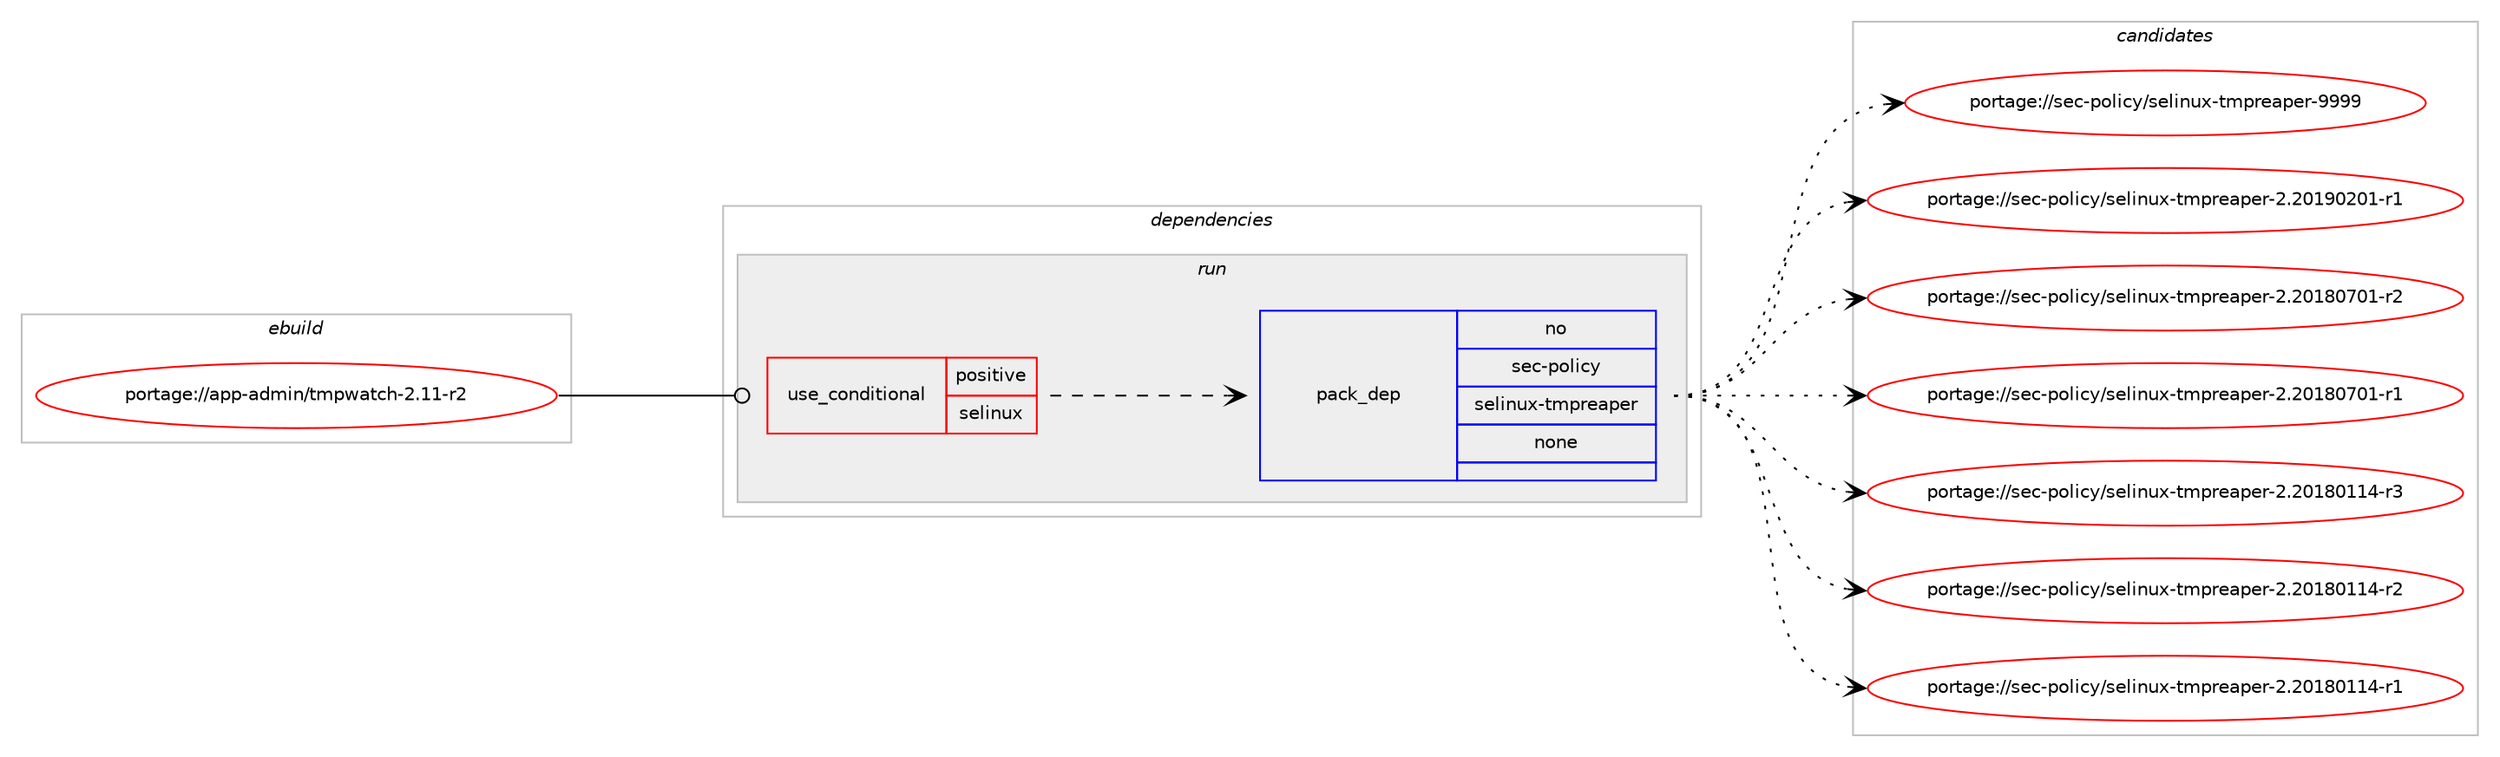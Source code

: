 digraph prolog {

# *************
# Graph options
# *************

newrank=true;
concentrate=true;
compound=true;
graph [rankdir=LR,fontname=Helvetica,fontsize=10,ranksep=1.5];#, ranksep=2.5, nodesep=0.2];
edge  [arrowhead=vee];
node  [fontname=Helvetica,fontsize=10];

# **********
# The ebuild
# **********

subgraph cluster_leftcol {
color=gray;
label=<<i>ebuild</i>>;
id [label="portage://app-admin/tmpwatch-2.11-r2", color=red, width=4, href="../app-admin/tmpwatch-2.11-r2.svg"];
}

# ****************
# The dependencies
# ****************

subgraph cluster_midcol {
color=gray;
label=<<i>dependencies</i>>;
subgraph cluster_compile {
fillcolor="#eeeeee";
style=filled;
label=<<i>compile</i>>;
}
subgraph cluster_compileandrun {
fillcolor="#eeeeee";
style=filled;
label=<<i>compile and run</i>>;
}
subgraph cluster_run {
fillcolor="#eeeeee";
style=filled;
label=<<i>run</i>>;
subgraph cond153593 {
dependency650474 [label=<<TABLE BORDER="0" CELLBORDER="1" CELLSPACING="0" CELLPADDING="4"><TR><TD ROWSPAN="3" CELLPADDING="10">use_conditional</TD></TR><TR><TD>positive</TD></TR><TR><TD>selinux</TD></TR></TABLE>>, shape=none, color=red];
subgraph pack488198 {
dependency650475 [label=<<TABLE BORDER="0" CELLBORDER="1" CELLSPACING="0" CELLPADDING="4" WIDTH="220"><TR><TD ROWSPAN="6" CELLPADDING="30">pack_dep</TD></TR><TR><TD WIDTH="110">no</TD></TR><TR><TD>sec-policy</TD></TR><TR><TD>selinux-tmpreaper</TD></TR><TR><TD>none</TD></TR><TR><TD></TD></TR></TABLE>>, shape=none, color=blue];
}
dependency650474:e -> dependency650475:w [weight=20,style="dashed",arrowhead="vee"];
}
id:e -> dependency650474:w [weight=20,style="solid",arrowhead="odot"];
}
}

# **************
# The candidates
# **************

subgraph cluster_choices {
rank=same;
color=gray;
label=<<i>candidates</i>>;

subgraph choice488198 {
color=black;
nodesep=1;
choice1151019945112111108105991214711510110810511011712045116109112114101971121011144557575757 [label="portage://sec-policy/selinux-tmpreaper-9999", color=red, width=4,href="../sec-policy/selinux-tmpreaper-9999.svg"];
choice11510199451121111081059912147115101108105110117120451161091121141019711210111445504650484957485048494511449 [label="portage://sec-policy/selinux-tmpreaper-2.20190201-r1", color=red, width=4,href="../sec-policy/selinux-tmpreaper-2.20190201-r1.svg"];
choice11510199451121111081059912147115101108105110117120451161091121141019711210111445504650484956485548494511450 [label="portage://sec-policy/selinux-tmpreaper-2.20180701-r2", color=red, width=4,href="../sec-policy/selinux-tmpreaper-2.20180701-r2.svg"];
choice11510199451121111081059912147115101108105110117120451161091121141019711210111445504650484956485548494511449 [label="portage://sec-policy/selinux-tmpreaper-2.20180701-r1", color=red, width=4,href="../sec-policy/selinux-tmpreaper-2.20180701-r1.svg"];
choice11510199451121111081059912147115101108105110117120451161091121141019711210111445504650484956484949524511451 [label="portage://sec-policy/selinux-tmpreaper-2.20180114-r3", color=red, width=4,href="../sec-policy/selinux-tmpreaper-2.20180114-r3.svg"];
choice11510199451121111081059912147115101108105110117120451161091121141019711210111445504650484956484949524511450 [label="portage://sec-policy/selinux-tmpreaper-2.20180114-r2", color=red, width=4,href="../sec-policy/selinux-tmpreaper-2.20180114-r2.svg"];
choice11510199451121111081059912147115101108105110117120451161091121141019711210111445504650484956484949524511449 [label="portage://sec-policy/selinux-tmpreaper-2.20180114-r1", color=red, width=4,href="../sec-policy/selinux-tmpreaper-2.20180114-r1.svg"];
dependency650475:e -> choice1151019945112111108105991214711510110810511011712045116109112114101971121011144557575757:w [style=dotted,weight="100"];
dependency650475:e -> choice11510199451121111081059912147115101108105110117120451161091121141019711210111445504650484957485048494511449:w [style=dotted,weight="100"];
dependency650475:e -> choice11510199451121111081059912147115101108105110117120451161091121141019711210111445504650484956485548494511450:w [style=dotted,weight="100"];
dependency650475:e -> choice11510199451121111081059912147115101108105110117120451161091121141019711210111445504650484956485548494511449:w [style=dotted,weight="100"];
dependency650475:e -> choice11510199451121111081059912147115101108105110117120451161091121141019711210111445504650484956484949524511451:w [style=dotted,weight="100"];
dependency650475:e -> choice11510199451121111081059912147115101108105110117120451161091121141019711210111445504650484956484949524511450:w [style=dotted,weight="100"];
dependency650475:e -> choice11510199451121111081059912147115101108105110117120451161091121141019711210111445504650484956484949524511449:w [style=dotted,weight="100"];
}
}

}
